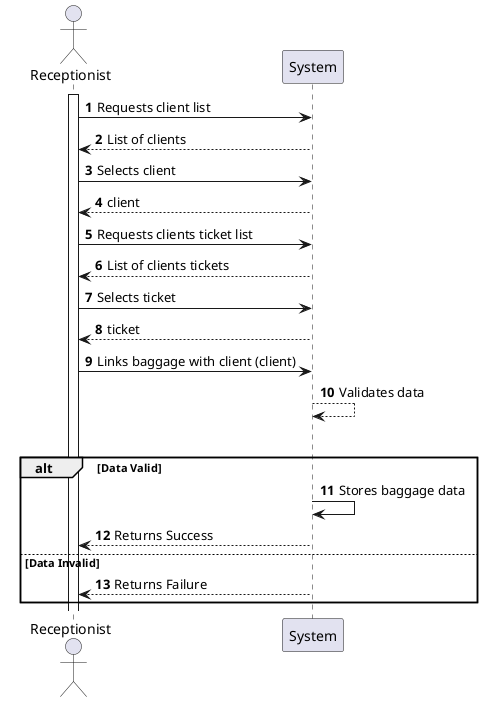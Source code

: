 @startuml
'https://plantuml.com/sequence-diagram

autonumber

Actor "Receptionist"
participant "System" as Sys
activate Receptionist

Receptionist -> Sys: Requests client list
Sys --> Receptionist: List of clients
Receptionist -> Sys: Selects client
Sys --> Receptionist: client
Receptionist -> Sys: Requests clients ticket list
Sys --> Receptionist: List of clients tickets
Receptionist -> Sys: Selects ticket
Sys --> Receptionist: ticket
Receptionist -> Sys: Links baggage with client (client)
Sys --> Sys: Validates data

 group "alt" Data Valid
    alt Data Valid
        Sys -> Sys: Stores baggage data
        Sys --> Receptionist: Returns Success
    else Data Invalid
        Sys --> Receptionist: Returns Failure
 end

@enduml